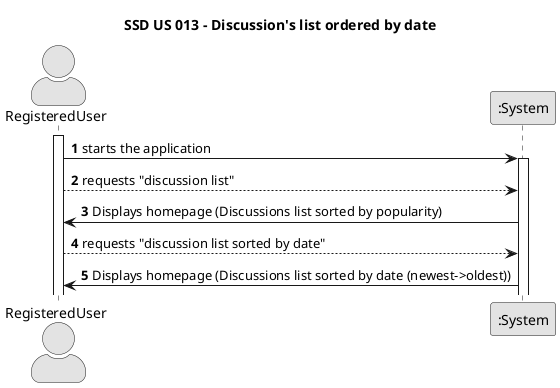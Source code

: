 @startuml
skinparam monochrome true
skinparam packageStyle rectangle
skinparam shadowing false
skinparam actorStyle awesome

title SSD US 013 - Discussion's list ordered by date

autonumber

actor "RegisteredUser" as User
participant ":System" as System

activate User

  User -> System: starts the application
  activate System

    User --> System: requests "discussion list"
  System -> User: Displays homepage (Discussions list sorted by popularity)

  User --> System: requests "discussion list sorted by date"
  System -> User: Displays homepage (Discussions list sorted by date (newest->oldest))

@enduml